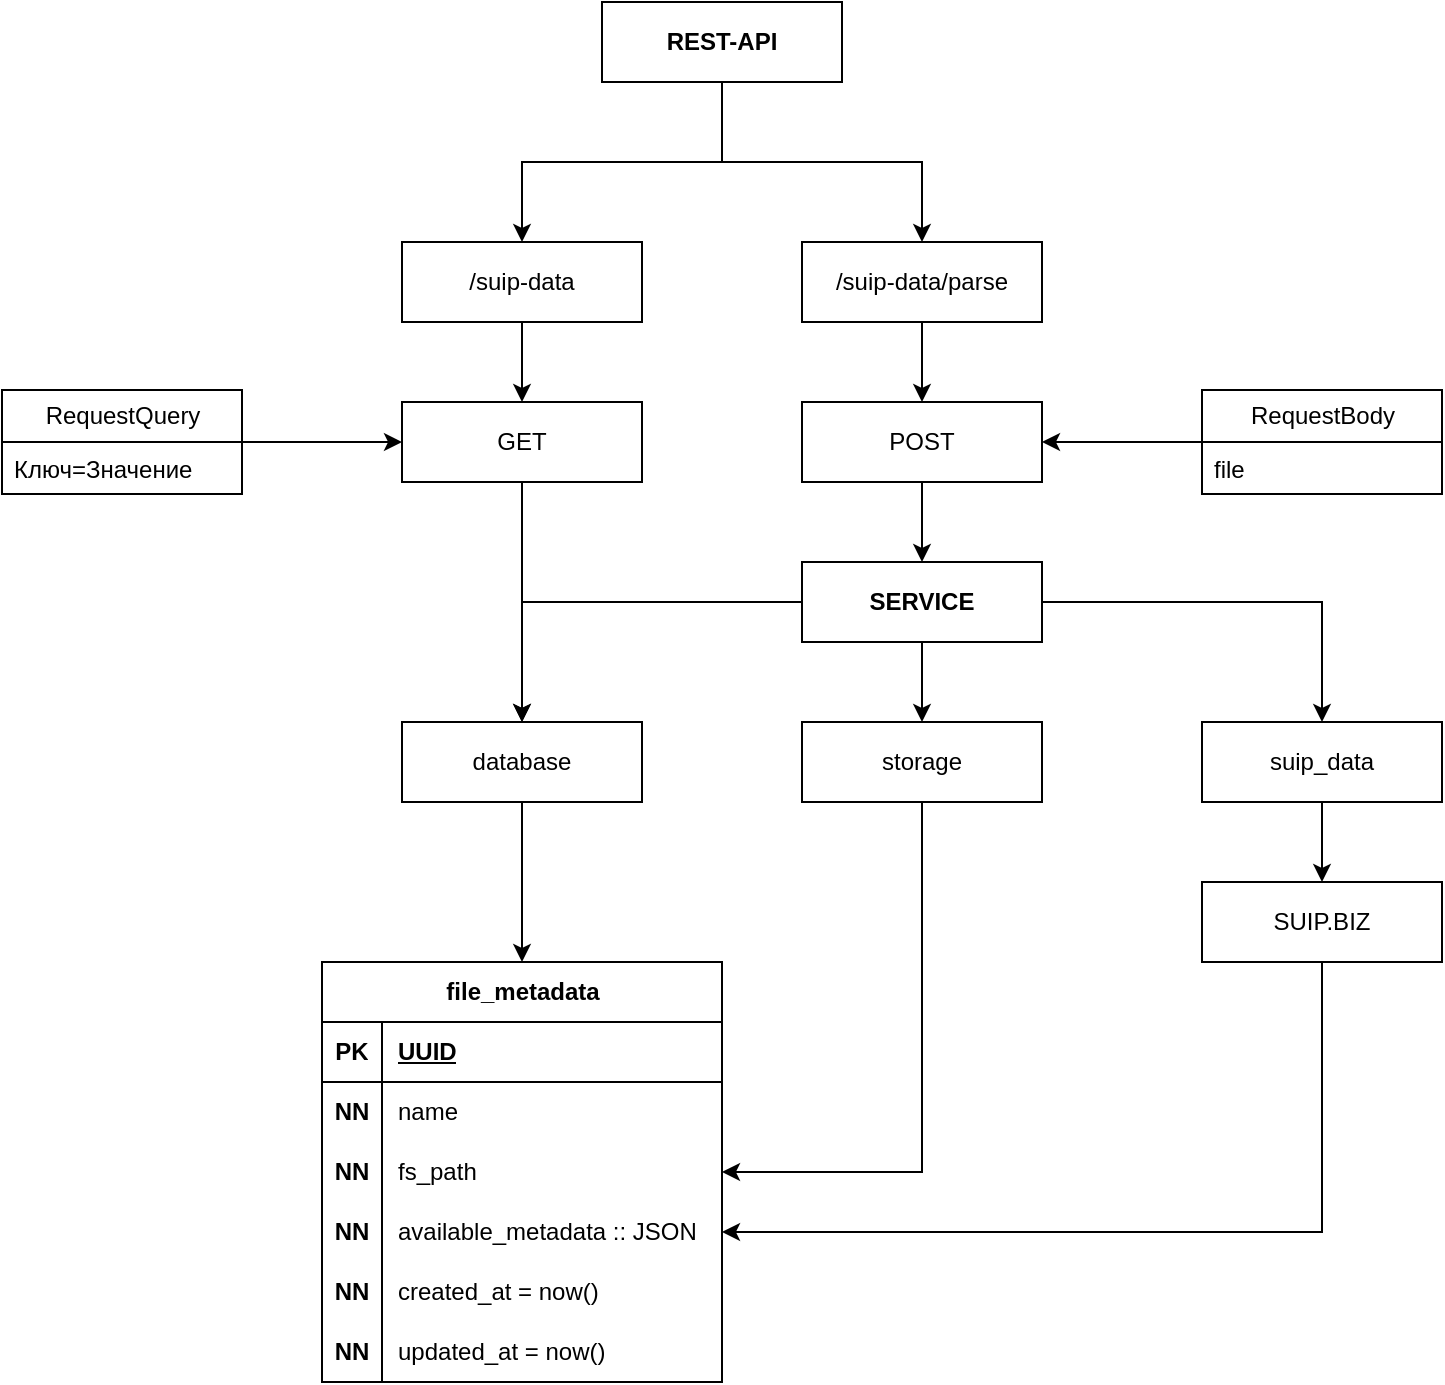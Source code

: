 <mxfile version="27.0.9">
  <diagram name="Page-1" id="rjb1xXV5eojCXOY4e6q8">
    <mxGraphModel dx="1426" dy="843" grid="1" gridSize="10" guides="1" tooltips="1" connect="1" arrows="1" fold="1" page="1" pageScale="1" pageWidth="850" pageHeight="1100" math="0" shadow="0">
      <root>
        <mxCell id="0" />
        <mxCell id="1" parent="0" />
        <mxCell id="46TvxOgRQQvL3XD7Ghu--1" style="edgeStyle=orthogonalEdgeStyle;rounded=0;orthogonalLoop=1;jettySize=auto;html=1;" edge="1" parent="1" source="46TvxOgRQQvL3XD7Ghu--2" target="46TvxOgRQQvL3XD7Ghu--4">
          <mxGeometry relative="1" as="geometry" />
        </mxCell>
        <mxCell id="46TvxOgRQQvL3XD7Ghu--2" value="&lt;div&gt;&lt;span style=&quot;background-color: transparent; color: light-dark(rgb(0, 0, 0), rgb(255, 255, 255));&quot;&gt;/suip-data&lt;/span&gt;&lt;/div&gt;" style="whiteSpace=wrap;html=1;rounded=0;" vertex="1" parent="1">
          <mxGeometry x="240" y="240" width="120" height="40" as="geometry" />
        </mxCell>
        <mxCell id="46TvxOgRQQvL3XD7Ghu--3" style="edgeStyle=orthogonalEdgeStyle;rounded=0;orthogonalLoop=1;jettySize=auto;html=1;" edge="1" parent="1" source="46TvxOgRQQvL3XD7Ghu--4" target="46TvxOgRQQvL3XD7Ghu--8">
          <mxGeometry relative="1" as="geometry" />
        </mxCell>
        <mxCell id="46TvxOgRQQvL3XD7Ghu--4" value="GET" style="whiteSpace=wrap;html=1;rounded=0;" vertex="1" parent="1">
          <mxGeometry x="240" y="320" width="120" height="40" as="geometry" />
        </mxCell>
        <mxCell id="46TvxOgRQQvL3XD7Ghu--5" style="edgeStyle=orthogonalEdgeStyle;rounded=0;orthogonalLoop=1;jettySize=auto;html=1;" edge="1" parent="1" source="46TvxOgRQQvL3XD7Ghu--6" target="46TvxOgRQQvL3XD7Ghu--45">
          <mxGeometry relative="1" as="geometry" />
        </mxCell>
        <mxCell id="46TvxOgRQQvL3XD7Ghu--6" value="POST" style="whiteSpace=wrap;html=1;rounded=0;" vertex="1" parent="1">
          <mxGeometry x="440" y="320" width="120" height="40" as="geometry" />
        </mxCell>
        <mxCell id="46TvxOgRQQvL3XD7Ghu--7" style="edgeStyle=orthogonalEdgeStyle;rounded=0;orthogonalLoop=1;jettySize=auto;html=1;" edge="1" parent="1" source="46TvxOgRQQvL3XD7Ghu--8" target="46TvxOgRQQvL3XD7Ghu--9">
          <mxGeometry relative="1" as="geometry" />
        </mxCell>
        <mxCell id="46TvxOgRQQvL3XD7Ghu--8" value="&lt;div&gt;&lt;span style=&quot;background-color: transparent; color: light-dark(rgb(0, 0, 0), rgb(255, 255, 255));&quot;&gt;database&lt;/span&gt;&lt;/div&gt;" style="whiteSpace=wrap;html=1;" vertex="1" parent="1">
          <mxGeometry x="240" y="480" width="120" height="40" as="geometry" />
        </mxCell>
        <mxCell id="46TvxOgRQQvL3XD7Ghu--9" value="file_metadata" style="shape=table;startSize=30;container=1;collapsible=1;childLayout=tableLayout;fixedRows=1;rowLines=0;fontStyle=1;align=center;resizeLast=1;html=1;" vertex="1" parent="1">
          <mxGeometry x="200" y="600" width="200" height="210" as="geometry" />
        </mxCell>
        <mxCell id="46TvxOgRQQvL3XD7Ghu--10" value="" style="shape=tableRow;horizontal=0;startSize=0;swimlaneHead=0;swimlaneBody=0;fillColor=none;collapsible=0;dropTarget=0;points=[[0,0.5],[1,0.5]];portConstraint=eastwest;top=0;left=0;right=0;bottom=1;" vertex="1" parent="46TvxOgRQQvL3XD7Ghu--9">
          <mxGeometry y="30" width="200" height="30" as="geometry" />
        </mxCell>
        <mxCell id="46TvxOgRQQvL3XD7Ghu--11" value="PK" style="shape=partialRectangle;connectable=0;fillColor=none;top=0;left=0;bottom=0;right=0;fontStyle=1;overflow=hidden;whiteSpace=wrap;html=1;" vertex="1" parent="46TvxOgRQQvL3XD7Ghu--10">
          <mxGeometry width="30" height="30" as="geometry">
            <mxRectangle width="30" height="30" as="alternateBounds" />
          </mxGeometry>
        </mxCell>
        <mxCell id="46TvxOgRQQvL3XD7Ghu--12" value="UUID" style="shape=partialRectangle;connectable=0;fillColor=none;top=0;left=0;bottom=0;right=0;align=left;spacingLeft=6;fontStyle=5;overflow=hidden;whiteSpace=wrap;html=1;" vertex="1" parent="46TvxOgRQQvL3XD7Ghu--10">
          <mxGeometry x="30" width="170" height="30" as="geometry">
            <mxRectangle width="170" height="30" as="alternateBounds" />
          </mxGeometry>
        </mxCell>
        <mxCell id="46TvxOgRQQvL3XD7Ghu--13" style="shape=tableRow;horizontal=0;startSize=0;swimlaneHead=0;swimlaneBody=0;fillColor=none;collapsible=0;dropTarget=0;points=[[0,0.5],[1,0.5]];portConstraint=eastwest;top=0;left=0;right=0;bottom=0;" vertex="1" parent="46TvxOgRQQvL3XD7Ghu--9">
          <mxGeometry y="60" width="200" height="30" as="geometry" />
        </mxCell>
        <mxCell id="46TvxOgRQQvL3XD7Ghu--14" value="&lt;b&gt;NN&lt;/b&gt;" style="shape=partialRectangle;connectable=0;fillColor=none;top=0;left=0;bottom=0;right=0;editable=1;overflow=hidden;whiteSpace=wrap;html=1;" vertex="1" parent="46TvxOgRQQvL3XD7Ghu--13">
          <mxGeometry width="30" height="30" as="geometry">
            <mxRectangle width="30" height="30" as="alternateBounds" />
          </mxGeometry>
        </mxCell>
        <mxCell id="46TvxOgRQQvL3XD7Ghu--15" value="name" style="shape=partialRectangle;connectable=0;fillColor=none;top=0;left=0;bottom=0;right=0;align=left;spacingLeft=6;overflow=hidden;whiteSpace=wrap;html=1;" vertex="1" parent="46TvxOgRQQvL3XD7Ghu--13">
          <mxGeometry x="30" width="170" height="30" as="geometry">
            <mxRectangle width="170" height="30" as="alternateBounds" />
          </mxGeometry>
        </mxCell>
        <mxCell id="46TvxOgRQQvL3XD7Ghu--16" style="shape=tableRow;horizontal=0;startSize=0;swimlaneHead=0;swimlaneBody=0;fillColor=none;collapsible=0;dropTarget=0;points=[[0,0.5],[1,0.5]];portConstraint=eastwest;top=0;left=0;right=0;bottom=0;" vertex="1" parent="46TvxOgRQQvL3XD7Ghu--9">
          <mxGeometry y="90" width="200" height="30" as="geometry" />
        </mxCell>
        <mxCell id="46TvxOgRQQvL3XD7Ghu--17" value="&lt;b&gt;NN&lt;/b&gt;" style="shape=partialRectangle;connectable=0;fillColor=none;top=0;left=0;bottom=0;right=0;editable=1;overflow=hidden;whiteSpace=wrap;html=1;" vertex="1" parent="46TvxOgRQQvL3XD7Ghu--16">
          <mxGeometry width="30" height="30" as="geometry">
            <mxRectangle width="30" height="30" as="alternateBounds" />
          </mxGeometry>
        </mxCell>
        <mxCell id="46TvxOgRQQvL3XD7Ghu--18" value="fs_path" style="shape=partialRectangle;connectable=0;fillColor=none;top=0;left=0;bottom=0;right=0;align=left;spacingLeft=6;overflow=hidden;whiteSpace=wrap;html=1;" vertex="1" parent="46TvxOgRQQvL3XD7Ghu--16">
          <mxGeometry x="30" width="170" height="30" as="geometry">
            <mxRectangle width="170" height="30" as="alternateBounds" />
          </mxGeometry>
        </mxCell>
        <mxCell id="46TvxOgRQQvL3XD7Ghu--19" style="shape=tableRow;horizontal=0;startSize=0;swimlaneHead=0;swimlaneBody=0;fillColor=none;collapsible=0;dropTarget=0;points=[[0,0.5],[1,0.5]];portConstraint=eastwest;top=0;left=0;right=0;bottom=0;" vertex="1" parent="46TvxOgRQQvL3XD7Ghu--9">
          <mxGeometry y="120" width="200" height="30" as="geometry" />
        </mxCell>
        <mxCell id="46TvxOgRQQvL3XD7Ghu--20" value="&lt;b&gt;NN&lt;/b&gt;" style="shape=partialRectangle;connectable=0;fillColor=none;top=0;left=0;bottom=0;right=0;editable=1;overflow=hidden;whiteSpace=wrap;html=1;" vertex="1" parent="46TvxOgRQQvL3XD7Ghu--19">
          <mxGeometry width="30" height="30" as="geometry">
            <mxRectangle width="30" height="30" as="alternateBounds" />
          </mxGeometry>
        </mxCell>
        <mxCell id="46TvxOgRQQvL3XD7Ghu--21" value="available_metadata :: JSON" style="shape=partialRectangle;connectable=0;fillColor=none;top=0;left=0;bottom=0;right=0;align=left;spacingLeft=6;overflow=hidden;whiteSpace=wrap;html=1;" vertex="1" parent="46TvxOgRQQvL3XD7Ghu--19">
          <mxGeometry x="30" width="170" height="30" as="geometry">
            <mxRectangle width="170" height="30" as="alternateBounds" />
          </mxGeometry>
        </mxCell>
        <mxCell id="46TvxOgRQQvL3XD7Ghu--22" value="" style="shape=tableRow;horizontal=0;startSize=0;swimlaneHead=0;swimlaneBody=0;fillColor=none;collapsible=0;dropTarget=0;points=[[0,0.5],[1,0.5]];portConstraint=eastwest;top=0;left=0;right=0;bottom=0;" vertex="1" parent="46TvxOgRQQvL3XD7Ghu--9">
          <mxGeometry y="150" width="200" height="30" as="geometry" />
        </mxCell>
        <mxCell id="46TvxOgRQQvL3XD7Ghu--23" value="&lt;b&gt;NN&lt;/b&gt;" style="shape=partialRectangle;connectable=0;fillColor=none;top=0;left=0;bottom=0;right=0;editable=1;overflow=hidden;whiteSpace=wrap;html=1;" vertex="1" parent="46TvxOgRQQvL3XD7Ghu--22">
          <mxGeometry width="30" height="30" as="geometry">
            <mxRectangle width="30" height="30" as="alternateBounds" />
          </mxGeometry>
        </mxCell>
        <mxCell id="46TvxOgRQQvL3XD7Ghu--24" value="created_at = now()" style="shape=partialRectangle;connectable=0;fillColor=none;top=0;left=0;bottom=0;right=0;align=left;spacingLeft=6;overflow=hidden;whiteSpace=wrap;html=1;" vertex="1" parent="46TvxOgRQQvL3XD7Ghu--22">
          <mxGeometry x="30" width="170" height="30" as="geometry">
            <mxRectangle width="170" height="30" as="alternateBounds" />
          </mxGeometry>
        </mxCell>
        <mxCell id="46TvxOgRQQvL3XD7Ghu--25" style="shape=tableRow;horizontal=0;startSize=0;swimlaneHead=0;swimlaneBody=0;fillColor=none;collapsible=0;dropTarget=0;points=[[0,0.5],[1,0.5]];portConstraint=eastwest;top=0;left=0;right=0;bottom=0;" vertex="1" parent="46TvxOgRQQvL3XD7Ghu--9">
          <mxGeometry y="180" width="200" height="30" as="geometry" />
        </mxCell>
        <mxCell id="46TvxOgRQQvL3XD7Ghu--26" value="&lt;b&gt;NN&lt;/b&gt;" style="shape=partialRectangle;connectable=0;fillColor=none;top=0;left=0;bottom=0;right=0;editable=1;overflow=hidden;whiteSpace=wrap;html=1;" vertex="1" parent="46TvxOgRQQvL3XD7Ghu--25">
          <mxGeometry width="30" height="30" as="geometry">
            <mxRectangle width="30" height="30" as="alternateBounds" />
          </mxGeometry>
        </mxCell>
        <mxCell id="46TvxOgRQQvL3XD7Ghu--27" value="updated_at = now()" style="shape=partialRectangle;connectable=0;fillColor=none;top=0;left=0;bottom=0;right=0;align=left;spacingLeft=6;overflow=hidden;whiteSpace=wrap;html=1;" vertex="1" parent="46TvxOgRQQvL3XD7Ghu--25">
          <mxGeometry x="30" width="170" height="30" as="geometry">
            <mxRectangle width="170" height="30" as="alternateBounds" />
          </mxGeometry>
        </mxCell>
        <mxCell id="46TvxOgRQQvL3XD7Ghu--28" style="edgeStyle=orthogonalEdgeStyle;rounded=0;orthogonalLoop=1;jettySize=auto;html=1;" edge="1" parent="1" source="46TvxOgRQQvL3XD7Ghu--29" target="46TvxOgRQQvL3XD7Ghu--4">
          <mxGeometry relative="1" as="geometry" />
        </mxCell>
        <mxCell id="46TvxOgRQQvL3XD7Ghu--29" value="RequestQuery" style="swimlane;fontStyle=0;childLayout=stackLayout;horizontal=1;startSize=26;fillColor=none;horizontalStack=0;resizeParent=1;resizeParentMax=0;resizeLast=0;collapsible=1;marginBottom=0;html=1;" vertex="1" parent="1">
          <mxGeometry x="40" y="314" width="120" height="52" as="geometry" />
        </mxCell>
        <mxCell id="46TvxOgRQQvL3XD7Ghu--30" value="Ключ=Значение" style="text;strokeColor=none;fillColor=none;align=left;verticalAlign=top;spacingLeft=4;spacingRight=4;overflow=hidden;rotatable=0;points=[[0,0.5],[1,0.5]];portConstraint=eastwest;whiteSpace=wrap;html=1;" vertex="1" parent="46TvxOgRQQvL3XD7Ghu--29">
          <mxGeometry y="26" width="120" height="26" as="geometry" />
        </mxCell>
        <mxCell id="46TvxOgRQQvL3XD7Ghu--31" style="edgeStyle=orthogonalEdgeStyle;rounded=0;orthogonalLoop=1;jettySize=auto;html=1;" edge="1" parent="1" source="46TvxOgRQQvL3XD7Ghu--32" target="46TvxOgRQQvL3XD7Ghu--6">
          <mxGeometry relative="1" as="geometry" />
        </mxCell>
        <mxCell id="46TvxOgRQQvL3XD7Ghu--32" value="RequestBody" style="swimlane;fontStyle=0;childLayout=stackLayout;horizontal=1;startSize=26;fillColor=none;horizontalStack=0;resizeParent=1;resizeParentMax=0;resizeLast=0;collapsible=1;marginBottom=0;html=1;" vertex="1" parent="1">
          <mxGeometry x="640" y="314" width="120" height="52" as="geometry" />
        </mxCell>
        <mxCell id="46TvxOgRQQvL3XD7Ghu--33" value="file" style="text;strokeColor=none;fillColor=none;align=left;verticalAlign=top;spacingLeft=4;spacingRight=4;overflow=hidden;rotatable=0;points=[[0,0.5],[1,0.5]];portConstraint=eastwest;whiteSpace=wrap;html=1;" vertex="1" parent="46TvxOgRQQvL3XD7Ghu--32">
          <mxGeometry y="26" width="120" height="26" as="geometry" />
        </mxCell>
        <mxCell id="46TvxOgRQQvL3XD7Ghu--34" style="edgeStyle=orthogonalEdgeStyle;rounded=0;orthogonalLoop=1;jettySize=auto;html=1;" edge="1" parent="1" source="46TvxOgRQQvL3XD7Ghu--35" target="46TvxOgRQQvL3XD7Ghu--16">
          <mxGeometry relative="1" as="geometry" />
        </mxCell>
        <mxCell id="46TvxOgRQQvL3XD7Ghu--35" value="&lt;div&gt;&lt;span style=&quot;background-color: transparent; color: light-dark(rgb(0, 0, 0), rgb(255, 255, 255));&quot;&gt;storage&lt;/span&gt;&lt;/div&gt;" style="whiteSpace=wrap;html=1;" vertex="1" parent="1">
          <mxGeometry x="440" y="480" width="120" height="40" as="geometry" />
        </mxCell>
        <mxCell id="46TvxOgRQQvL3XD7Ghu--36" style="edgeStyle=orthogonalEdgeStyle;rounded=0;orthogonalLoop=1;jettySize=auto;html=1;" edge="1" parent="1" source="46TvxOgRQQvL3XD7Ghu--37" target="46TvxOgRQQvL3XD7Ghu--19">
          <mxGeometry relative="1" as="geometry" />
        </mxCell>
        <mxCell id="46TvxOgRQQvL3XD7Ghu--37" value="SUIP.BIZ" style="whiteSpace=wrap;html=1;" vertex="1" parent="1">
          <mxGeometry x="640" y="560" width="120" height="40" as="geometry" />
        </mxCell>
        <mxCell id="46TvxOgRQQvL3XD7Ghu--38" style="edgeStyle=orthogonalEdgeStyle;rounded=0;orthogonalLoop=1;jettySize=auto;html=1;" edge="1" parent="1" source="46TvxOgRQQvL3XD7Ghu--39" target="46TvxOgRQQvL3XD7Ghu--6">
          <mxGeometry relative="1" as="geometry" />
        </mxCell>
        <mxCell id="46TvxOgRQQvL3XD7Ghu--39" value="&lt;div&gt;&lt;span style=&quot;background-color: transparent; color: light-dark(rgb(0, 0, 0), rgb(255, 255, 255));&quot;&gt;/suip-data/parse&lt;/span&gt;&lt;/div&gt;" style="whiteSpace=wrap;html=1;rounded=0;" vertex="1" parent="1">
          <mxGeometry x="440" y="240" width="120" height="40" as="geometry" />
        </mxCell>
        <mxCell id="46TvxOgRQQvL3XD7Ghu--40" style="edgeStyle=orthogonalEdgeStyle;rounded=0;orthogonalLoop=1;jettySize=auto;html=1;" edge="1" parent="1" source="46TvxOgRQQvL3XD7Ghu--41" target="46TvxOgRQQvL3XD7Ghu--37">
          <mxGeometry relative="1" as="geometry" />
        </mxCell>
        <mxCell id="46TvxOgRQQvL3XD7Ghu--41" value="&lt;div&gt;&lt;span style=&quot;background-color: transparent; color: light-dark(rgb(0, 0, 0), rgb(255, 255, 255));&quot;&gt;suip_data&lt;/span&gt;&lt;/div&gt;" style="whiteSpace=wrap;html=1;" vertex="1" parent="1">
          <mxGeometry x="640" y="480" width="120" height="40" as="geometry" />
        </mxCell>
        <mxCell id="46TvxOgRQQvL3XD7Ghu--42" style="edgeStyle=orthogonalEdgeStyle;rounded=0;orthogonalLoop=1;jettySize=auto;html=1;entryX=0.5;entryY=0;entryDx=0;entryDy=0;" edge="1" parent="1" source="46TvxOgRQQvL3XD7Ghu--45" target="46TvxOgRQQvL3XD7Ghu--35">
          <mxGeometry relative="1" as="geometry" />
        </mxCell>
        <mxCell id="46TvxOgRQQvL3XD7Ghu--43" style="edgeStyle=orthogonalEdgeStyle;rounded=0;orthogonalLoop=1;jettySize=auto;html=1;" edge="1" parent="1" source="46TvxOgRQQvL3XD7Ghu--45" target="46TvxOgRQQvL3XD7Ghu--41">
          <mxGeometry relative="1" as="geometry" />
        </mxCell>
        <mxCell id="46TvxOgRQQvL3XD7Ghu--44" style="edgeStyle=orthogonalEdgeStyle;rounded=0;orthogonalLoop=1;jettySize=auto;html=1;" edge="1" parent="1" source="46TvxOgRQQvL3XD7Ghu--45" target="46TvxOgRQQvL3XD7Ghu--8">
          <mxGeometry relative="1" as="geometry" />
        </mxCell>
        <mxCell id="46TvxOgRQQvL3XD7Ghu--45" value="&lt;b&gt;SERVICE&lt;/b&gt;" style="whiteSpace=wrap;html=1;rounded=0;" vertex="1" parent="1">
          <mxGeometry x="440" y="400" width="120" height="40" as="geometry" />
        </mxCell>
        <mxCell id="46TvxOgRQQvL3XD7Ghu--46" style="edgeStyle=orthogonalEdgeStyle;rounded=0;orthogonalLoop=1;jettySize=auto;html=1;" edge="1" parent="1" source="46TvxOgRQQvL3XD7Ghu--48" target="46TvxOgRQQvL3XD7Ghu--2">
          <mxGeometry relative="1" as="geometry" />
        </mxCell>
        <mxCell id="46TvxOgRQQvL3XD7Ghu--47" style="edgeStyle=orthogonalEdgeStyle;rounded=0;orthogonalLoop=1;jettySize=auto;html=1;" edge="1" parent="1" source="46TvxOgRQQvL3XD7Ghu--48" target="46TvxOgRQQvL3XD7Ghu--39">
          <mxGeometry relative="1" as="geometry" />
        </mxCell>
        <mxCell id="46TvxOgRQQvL3XD7Ghu--48" value="&lt;b&gt;REST-API&lt;/b&gt;" style="whiteSpace=wrap;html=1;rounded=0;" vertex="1" parent="1">
          <mxGeometry x="340" y="120" width="120" height="40" as="geometry" />
        </mxCell>
      </root>
    </mxGraphModel>
  </diagram>
</mxfile>
